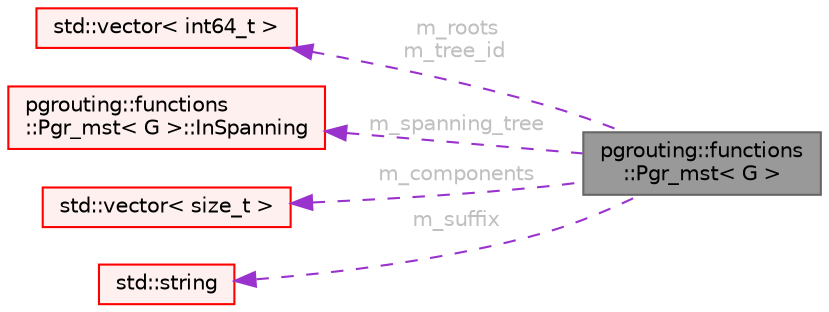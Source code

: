 digraph "pgrouting::functions::Pgr_mst&lt; G &gt;"
{
 // LATEX_PDF_SIZE
  bgcolor="transparent";
  edge [fontname=Helvetica,fontsize=10,labelfontname=Helvetica,labelfontsize=10];
  node [fontname=Helvetica,fontsize=10,shape=box,height=0.2,width=0.4];
  rankdir="LR";
  Node1 [id="Node000001",label="pgrouting::functions\l::Pgr_mst\< G \>",height=0.2,width=0.4,color="gray40", fillcolor="grey60", style="filled", fontcolor="black",tooltip=" "];
  Node2 -> Node1 [id="edge1_Node000001_Node000002",dir="back",color="darkorchid3",style="dashed",tooltip=" ",label=" m_roots\nm_tree_id",fontcolor="grey" ];
  Node2 [id="Node000002",label="std::vector\< int64_t \>",height=0.2,width=0.4,color="red", fillcolor="#FFF0F0", style="filled",tooltip=" "];
  Node5 -> Node1 [id="edge2_Node000001_Node000005",dir="back",color="darkorchid3",style="dashed",tooltip=" ",label=" m_spanning_tree",fontcolor="grey" ];
  Node5 [id="Node000005",label="pgrouting::functions\l::Pgr_mst\< G \>::InSpanning",height=0.2,width=0.4,color="red", fillcolor="#FFF0F0", style="filled",URL="$structpgrouting_1_1functions_1_1Pgr__mst_1_1InSpanning.html",tooltip=" "];
  Node9 -> Node1 [id="edge3_Node000001_Node000009",dir="back",color="darkorchid3",style="dashed",tooltip=" ",label=" m_components",fontcolor="grey" ];
  Node9 [id="Node000009",label="std::vector\< size_t \>",height=0.2,width=0.4,color="red", fillcolor="#FFF0F0", style="filled",tooltip=" "];
  Node10 -> Node1 [id="edge4_Node000001_Node000010",dir="back",color="darkorchid3",style="dashed",tooltip=" ",label=" m_suffix",fontcolor="grey" ];
  Node10 [id="Node000010",label="std::string",height=0.2,width=0.4,color="red", fillcolor="#FFF0F0", style="filled",tooltip=" "];
}
